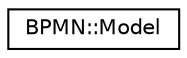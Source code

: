 digraph "Graphical Class Hierarchy"
{
 // LATEX_PDF_SIZE
  edge [fontname="Helvetica",fontsize="10",labelfontname="Helvetica",labelfontsize="10"];
  node [fontname="Helvetica",fontsize="10",shape=record];
  rankdir="LR";
  Node0 [label="BPMN::Model",height=0.2,width=0.4,color="black", fillcolor="white", style="filled",URL="$classBPMN_1_1Model.html",tooltip="Represents a BPMN model with all its processes."];
}
